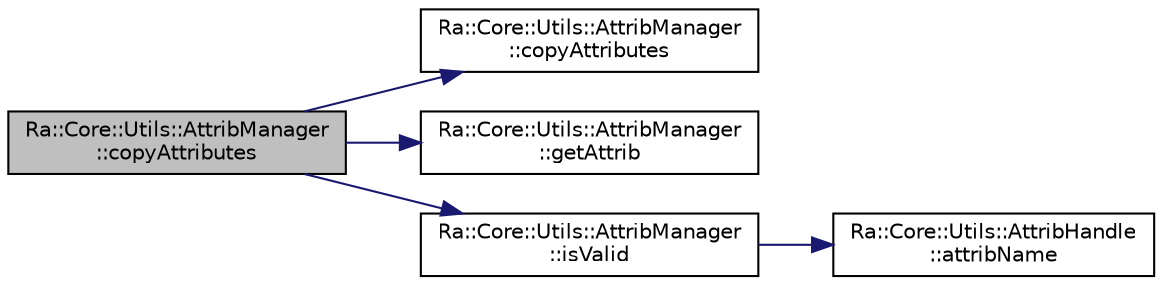 digraph "Ra::Core::Utils::AttribManager::copyAttributes"
{
 // INTERACTIVE_SVG=YES
 // LATEX_PDF_SIZE
  edge [fontname="Helvetica",fontsize="10",labelfontname="Helvetica",labelfontsize="10"];
  node [fontname="Helvetica",fontsize="10",shape=record];
  rankdir="LR";
  Node1 [label="Ra::Core::Utils::AttribManager\l::copyAttributes",height=0.2,width=0.4,color="black", fillcolor="grey75", style="filled", fontcolor="black",tooltip=" "];
  Node1 -> Node2 [color="midnightblue",fontsize="10",style="solid",fontname="Helvetica"];
  Node2 [label="Ra::Core::Utils::AttribManager\l::copyAttributes",height=0.2,width=0.4,color="black", fillcolor="white", style="filled",URL="$classRa_1_1Core_1_1Utils_1_1AttribManager.html#ac6bb36601ef78ccc0997134b5a2df7f0",tooltip="Base copy, does nothing."];
  Node1 -> Node3 [color="midnightblue",fontsize="10",style="solid",fontname="Helvetica"];
  Node3 [label="Ra::Core::Utils::AttribManager\l::getAttrib",height=0.2,width=0.4,color="black", fillcolor="white", style="filled",URL="$classRa_1_1Core_1_1Utils_1_1AttribManager.html#ae0cb7281ec72606a5392602b4ea50d2c",tooltip=" "];
  Node1 -> Node4 [color="midnightblue",fontsize="10",style="solid",fontname="Helvetica"];
  Node4 [label="Ra::Core::Utils::AttribManager\l::isValid",height=0.2,width=0.4,color="black", fillcolor="white", style="filled",URL="$classRa_1_1Core_1_1Utils_1_1AttribManager.html#ae61e2c70f407d49d854ee4b98a39121f",tooltip="Return true if h correspond to an existing attribute in *this."];
  Node4 -> Node5 [color="midnightblue",fontsize="10",style="solid",fontname="Helvetica"];
  Node5 [label="Ra::Core::Utils::AttribHandle\l::attribName",height=0.2,width=0.4,color="black", fillcolor="white", style="filled",URL="$classRa_1_1Core_1_1Utils_1_1AttribHandle.html#a17afbd6718234d480c05258369bdfde9",tooltip=" "];
}
